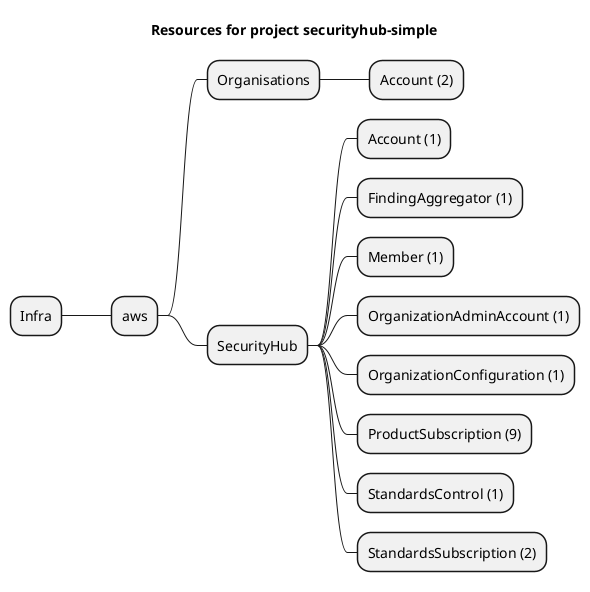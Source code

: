 @startmindmap
title Resources for project securityhub-simple
skinparam monochrome true
+ Infra
++ aws
+++ Organisations
++++ Account (2)
+++ SecurityHub
++++ Account (1)
++++ FindingAggregator (1)
++++ Member (1)
++++ OrganizationAdminAccount (1)
++++ OrganizationConfiguration (1)
++++ ProductSubscription (9)
++++ StandardsControl (1)
++++ StandardsSubscription (2)
@endmindmap
